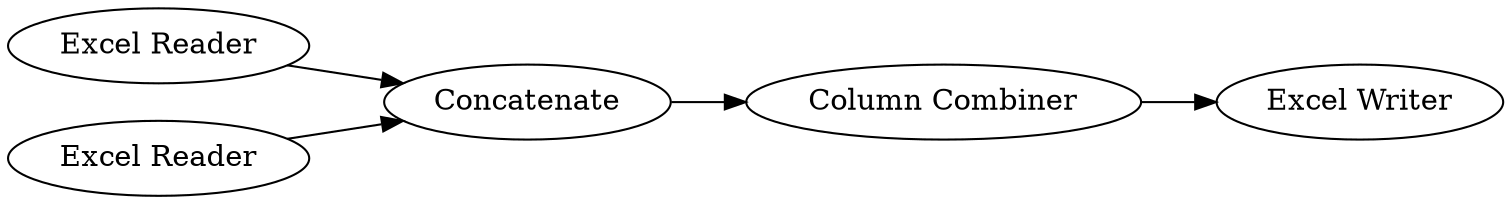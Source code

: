 digraph {
	13 -> 16
	16 -> 17
	12 -> 16
	17 -> 18
	16 [label=Concatenate]
	13 [label="Excel Reader"]
	18 [label="Excel Writer"]
	17 [label="Column Combiner"]
	12 [label="Excel Reader"]
	rankdir=LR
}
